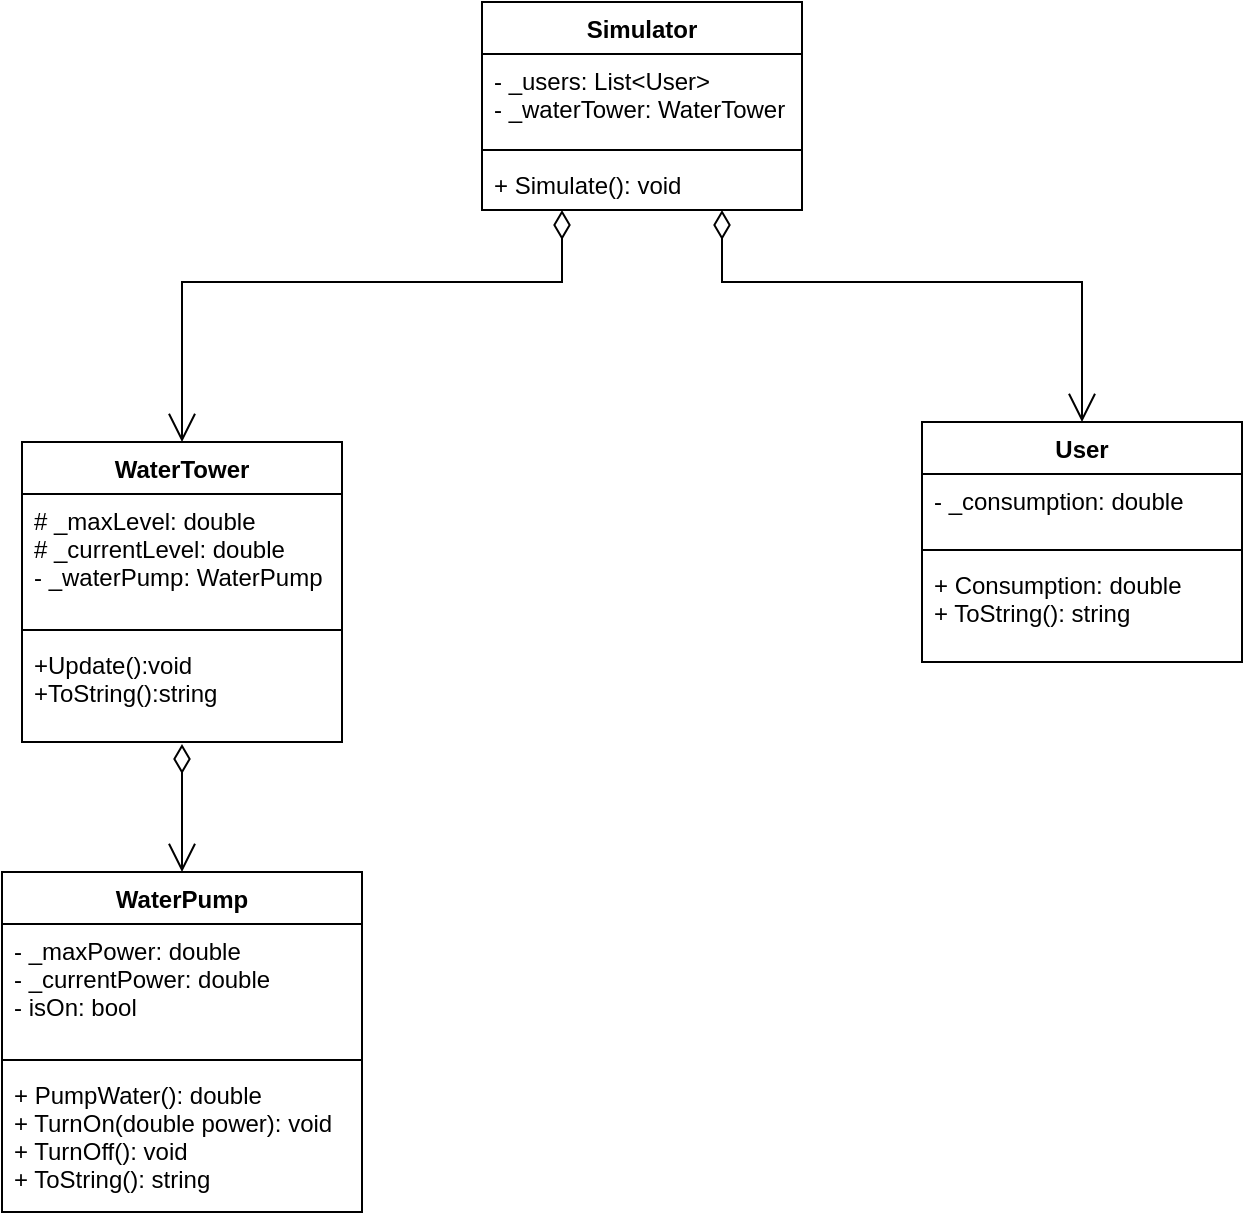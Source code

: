 <mxfile version="13.9.9" type="device"><diagram id="fFI0qbD__X0WXUlDPevS" name="Page-1"><mxGraphModel dx="1718" dy="978" grid="1" gridSize="10" guides="1" tooltips="1" connect="1" arrows="1" fold="1" page="1" pageScale="1" pageWidth="827" pageHeight="1169" math="0" shadow="0"><root><mxCell id="0"/><mxCell id="1" parent="0"/><mxCell id="SoWNIJrd4PtcfAAqy0R1-13" value="WaterTower" style="swimlane;fontStyle=1;align=center;verticalAlign=top;childLayout=stackLayout;horizontal=1;startSize=26;horizontalStack=0;resizeParent=1;resizeParentMax=0;resizeLast=0;collapsible=1;marginBottom=0;" vertex="1" parent="1"><mxGeometry x="100" y="240" width="160" height="150" as="geometry"><mxRectangle x="190" y="120" width="100" height="26" as="alternateBounds"/></mxGeometry></mxCell><mxCell id="SoWNIJrd4PtcfAAqy0R1-14" value="# _maxLevel: double&#10;# _currentLevel: double&#10;- _waterPump: WaterPump" style="text;strokeColor=none;fillColor=none;align=left;verticalAlign=top;spacingLeft=4;spacingRight=4;overflow=hidden;rotatable=0;points=[[0,0.5],[1,0.5]];portConstraint=eastwest;" vertex="1" parent="SoWNIJrd4PtcfAAqy0R1-13"><mxGeometry y="26" width="160" height="64" as="geometry"/></mxCell><mxCell id="SoWNIJrd4PtcfAAqy0R1-15" value="" style="line;strokeWidth=1;fillColor=none;align=left;verticalAlign=middle;spacingTop=-1;spacingLeft=3;spacingRight=3;rotatable=0;labelPosition=right;points=[];portConstraint=eastwest;" vertex="1" parent="SoWNIJrd4PtcfAAqy0R1-13"><mxGeometry y="90" width="160" height="8" as="geometry"/></mxCell><mxCell id="SoWNIJrd4PtcfAAqy0R1-16" value="+Update():void&#10;+ToString():string" style="text;strokeColor=none;fillColor=none;align=left;verticalAlign=top;spacingLeft=4;spacingRight=4;overflow=hidden;rotatable=0;points=[[0,0.5],[1,0.5]];portConstraint=eastwest;" vertex="1" parent="SoWNIJrd4PtcfAAqy0R1-13"><mxGeometry y="98" width="160" height="52" as="geometry"/></mxCell><mxCell id="SoWNIJrd4PtcfAAqy0R1-25" value="Simulator" style="swimlane;fontStyle=1;align=center;verticalAlign=top;childLayout=stackLayout;horizontal=1;startSize=26;horizontalStack=0;resizeParent=1;resizeParentMax=0;resizeLast=0;collapsible=1;marginBottom=0;" vertex="1" parent="1"><mxGeometry x="330" y="20" width="160" height="104" as="geometry"/></mxCell><mxCell id="SoWNIJrd4PtcfAAqy0R1-26" value="- _users: List&lt;User&gt;&#10;- _waterTower: WaterTower" style="text;strokeColor=none;fillColor=none;align=left;verticalAlign=top;spacingLeft=4;spacingRight=4;overflow=hidden;rotatable=0;points=[[0,0.5],[1,0.5]];portConstraint=eastwest;" vertex="1" parent="SoWNIJrd4PtcfAAqy0R1-25"><mxGeometry y="26" width="160" height="44" as="geometry"/></mxCell><mxCell id="SoWNIJrd4PtcfAAqy0R1-27" value="" style="line;strokeWidth=1;fillColor=none;align=left;verticalAlign=middle;spacingTop=-1;spacingLeft=3;spacingRight=3;rotatable=0;labelPosition=right;points=[];portConstraint=eastwest;" vertex="1" parent="SoWNIJrd4PtcfAAqy0R1-25"><mxGeometry y="70" width="160" height="8" as="geometry"/></mxCell><mxCell id="SoWNIJrd4PtcfAAqy0R1-28" value="+ Simulate(): void" style="text;strokeColor=none;fillColor=none;align=left;verticalAlign=top;spacingLeft=4;spacingRight=4;overflow=hidden;rotatable=0;points=[[0,0.5],[1,0.5]];portConstraint=eastwest;" vertex="1" parent="SoWNIJrd4PtcfAAqy0R1-25"><mxGeometry y="78" width="160" height="26" as="geometry"/></mxCell><mxCell id="SoWNIJrd4PtcfAAqy0R1-29" value="WaterPump" style="swimlane;fontStyle=1;align=center;verticalAlign=top;childLayout=stackLayout;horizontal=1;startSize=26;horizontalStack=0;resizeParent=1;resizeParentMax=0;resizeLast=0;collapsible=1;marginBottom=0;" vertex="1" parent="1"><mxGeometry x="90" y="455" width="180" height="170" as="geometry"/></mxCell><mxCell id="SoWNIJrd4PtcfAAqy0R1-30" value="- _maxPower: double&#10;- _currentPower: double&#10;- isOn: bool" style="text;strokeColor=none;fillColor=none;align=left;verticalAlign=top;spacingLeft=4;spacingRight=4;overflow=hidden;rotatable=0;points=[[0,0.5],[1,0.5]];portConstraint=eastwest;" vertex="1" parent="SoWNIJrd4PtcfAAqy0R1-29"><mxGeometry y="26" width="180" height="64" as="geometry"/></mxCell><mxCell id="SoWNIJrd4PtcfAAqy0R1-31" value="" style="line;strokeWidth=1;fillColor=none;align=left;verticalAlign=middle;spacingTop=-1;spacingLeft=3;spacingRight=3;rotatable=0;labelPosition=right;points=[];portConstraint=eastwest;" vertex="1" parent="SoWNIJrd4PtcfAAqy0R1-29"><mxGeometry y="90" width="180" height="8" as="geometry"/></mxCell><mxCell id="SoWNIJrd4PtcfAAqy0R1-32" value="+ PumpWater(): double&#10;+ TurnOn(double power): void&#10;+ TurnOff(): void&#10;+ ToString(): string" style="text;strokeColor=none;fillColor=none;align=left;verticalAlign=top;spacingLeft=4;spacingRight=4;overflow=hidden;rotatable=0;points=[[0,0.5],[1,0.5]];portConstraint=eastwest;" vertex="1" parent="SoWNIJrd4PtcfAAqy0R1-29"><mxGeometry y="98" width="180" height="72" as="geometry"/></mxCell><mxCell id="SoWNIJrd4PtcfAAqy0R1-33" value="User" style="swimlane;fontStyle=1;align=center;verticalAlign=top;childLayout=stackLayout;horizontal=1;startSize=26;horizontalStack=0;resizeParent=1;resizeParentMax=0;resizeLast=0;collapsible=1;marginBottom=0;" vertex="1" parent="1"><mxGeometry x="550" y="230" width="160" height="120" as="geometry"/></mxCell><mxCell id="SoWNIJrd4PtcfAAqy0R1-34" value="- _consumption: double" style="text;strokeColor=none;fillColor=none;align=left;verticalAlign=top;spacingLeft=4;spacingRight=4;overflow=hidden;rotatable=0;points=[[0,0.5],[1,0.5]];portConstraint=eastwest;" vertex="1" parent="SoWNIJrd4PtcfAAqy0R1-33"><mxGeometry y="26" width="160" height="34" as="geometry"/></mxCell><mxCell id="SoWNIJrd4PtcfAAqy0R1-35" value="" style="line;strokeWidth=1;fillColor=none;align=left;verticalAlign=middle;spacingTop=-1;spacingLeft=3;spacingRight=3;rotatable=0;labelPosition=right;points=[];portConstraint=eastwest;" vertex="1" parent="SoWNIJrd4PtcfAAqy0R1-33"><mxGeometry y="60" width="160" height="8" as="geometry"/></mxCell><mxCell id="SoWNIJrd4PtcfAAqy0R1-36" value="+ Consumption: double&#10;+ ToString(): string" style="text;strokeColor=none;fillColor=none;align=left;verticalAlign=top;spacingLeft=4;spacingRight=4;overflow=hidden;rotatable=0;points=[[0,0.5],[1,0.5]];portConstraint=eastwest;" vertex="1" parent="SoWNIJrd4PtcfAAqy0R1-33"><mxGeometry y="68" width="160" height="52" as="geometry"/></mxCell><mxCell id="SoWNIJrd4PtcfAAqy0R1-40" style="edgeStyle=orthogonalEdgeStyle;rounded=0;orthogonalLoop=1;jettySize=auto;html=1;entryX=0.5;entryY=0;entryDx=0;entryDy=0;startArrow=diamondThin;startFill=0;sourcePerimeterSpacing=0;strokeWidth=1;startSize=12;endArrow=open;endFill=0;endSize=12;" edge="1" parent="1" source="SoWNIJrd4PtcfAAqy0R1-28" target="SoWNIJrd4PtcfAAqy0R1-13"><mxGeometry relative="1" as="geometry"><Array as="points"><mxPoint x="370" y="160"/><mxPoint x="180" y="160"/></Array></mxGeometry></mxCell><mxCell id="SoWNIJrd4PtcfAAqy0R1-41" style="edgeStyle=orthogonalEdgeStyle;rounded=0;orthogonalLoop=1;jettySize=auto;html=1;startArrow=diamondThin;startFill=0;endArrow=open;endFill=0;endSize=12;startSize=12;" edge="1" parent="1" source="SoWNIJrd4PtcfAAqy0R1-28" target="SoWNIJrd4PtcfAAqy0R1-33"><mxGeometry relative="1" as="geometry"><Array as="points"><mxPoint x="450" y="160"/><mxPoint x="630" y="160"/></Array></mxGeometry></mxCell><mxCell id="SoWNIJrd4PtcfAAqy0R1-43" value="" style="endArrow=open;html=1;strokeWidth=1;startSize=12;endSize=12;startArrow=diamondThin;startFill=0;endFill=0;" edge="1" parent="1"><mxGeometry width="50" height="50" relative="1" as="geometry"><mxPoint x="180" y="391" as="sourcePoint"/><mxPoint x="180" y="455" as="targetPoint"/></mxGeometry></mxCell></root></mxGraphModel></diagram></mxfile>